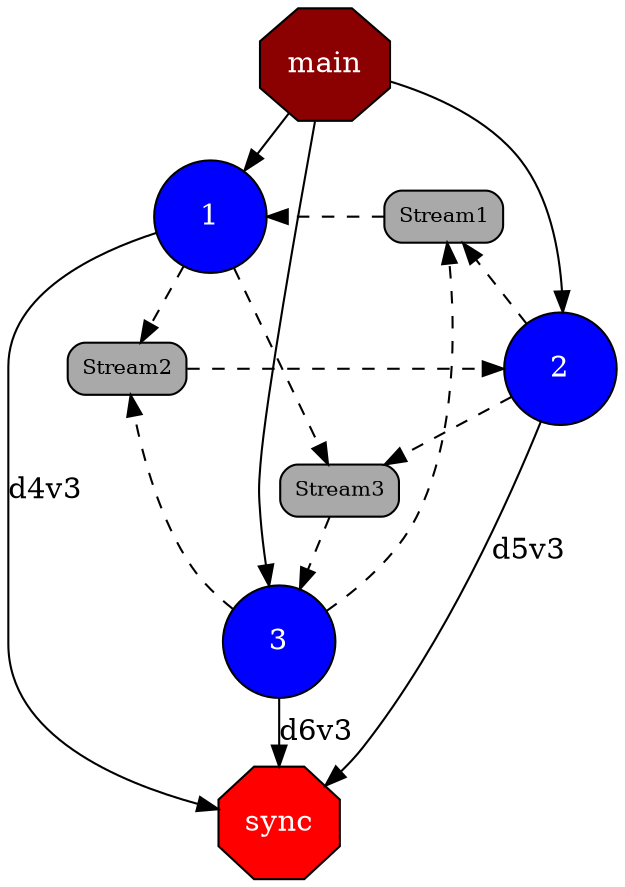 digraph {
  rankdir=TB;
  labeljust="l";
  compound= true;
  subgraph dependence_graph {
    ranksep=0.20;
    node[height=0.75];

Synchro0[label="main", shape=octagon, style=filled fillcolor="#8B0000" fontcolor="#FFFFFF"];
1[shape=circle, style=filled fillcolor="#0000ff" fontcolor="#ffffff"];
2[shape=circle, style=filled fillcolor="#0000ff" fontcolor="#ffffff"];
3[shape=circle, style=filled fillcolor="#0000ff" fontcolor="#ffffff"];
Synchro1[label="sync", shape=octagon, style=filled fillcolor="#ff0000" fontcolor="#FFFFFF"];

Stream1[shape=rect style="rounded,filled" width=0 height=0 margin=0.1 fontsize=10 fillcolor="#a9a9a9" fontcolor="#000000"]
Stream2[shape=rect style="rounded,filled" width=0 height=0 margin=0.1 fontsize=10 fillcolor="#a9a9a9" fontcolor="#000000"]
Stream3[shape=rect style="rounded,filled" width=0 height=0 margin=0.1 fontsize=10 fillcolor="#a9a9a9" fontcolor="#000000"]

{rank=same; 1, Stream1}
{rank=same; 2, Stream2}

Stream1 -> 1 [style=dashed];
Synchro0 -> 1;
1 -> Stream2 [style=dashed];
Stream3[shape=rect style="rounded,filled" width=0 height=0 margin=0.1 fontsize=10 fillcolor="#a9a9a9" fontcolor="#000000"]
1 -> Stream3 [style=dashed];
Stream2[shape=rect style="rounded,filled" width=0 height=0 margin=0.1 fontsize=10 fillcolor="#a9a9a9" fontcolor="#000000"]
Stream2 -> 2 [style=dashed];
Synchro0 -> 2;
2 -> Stream1 [style=dashed];
2 -> Stream3 [style=dashed];
Stream3 -> 3 [style=dashed];
Synchro0 -> 3;
3 -> Stream1 [style=dashed];
3 -> Stream2 [style=dashed];
1 -> Synchro1 [label="d4v3"];
2 -> Synchro1 [label="d5v3"];
3 -> Synchro1 [label="d6v3"];  }
}
